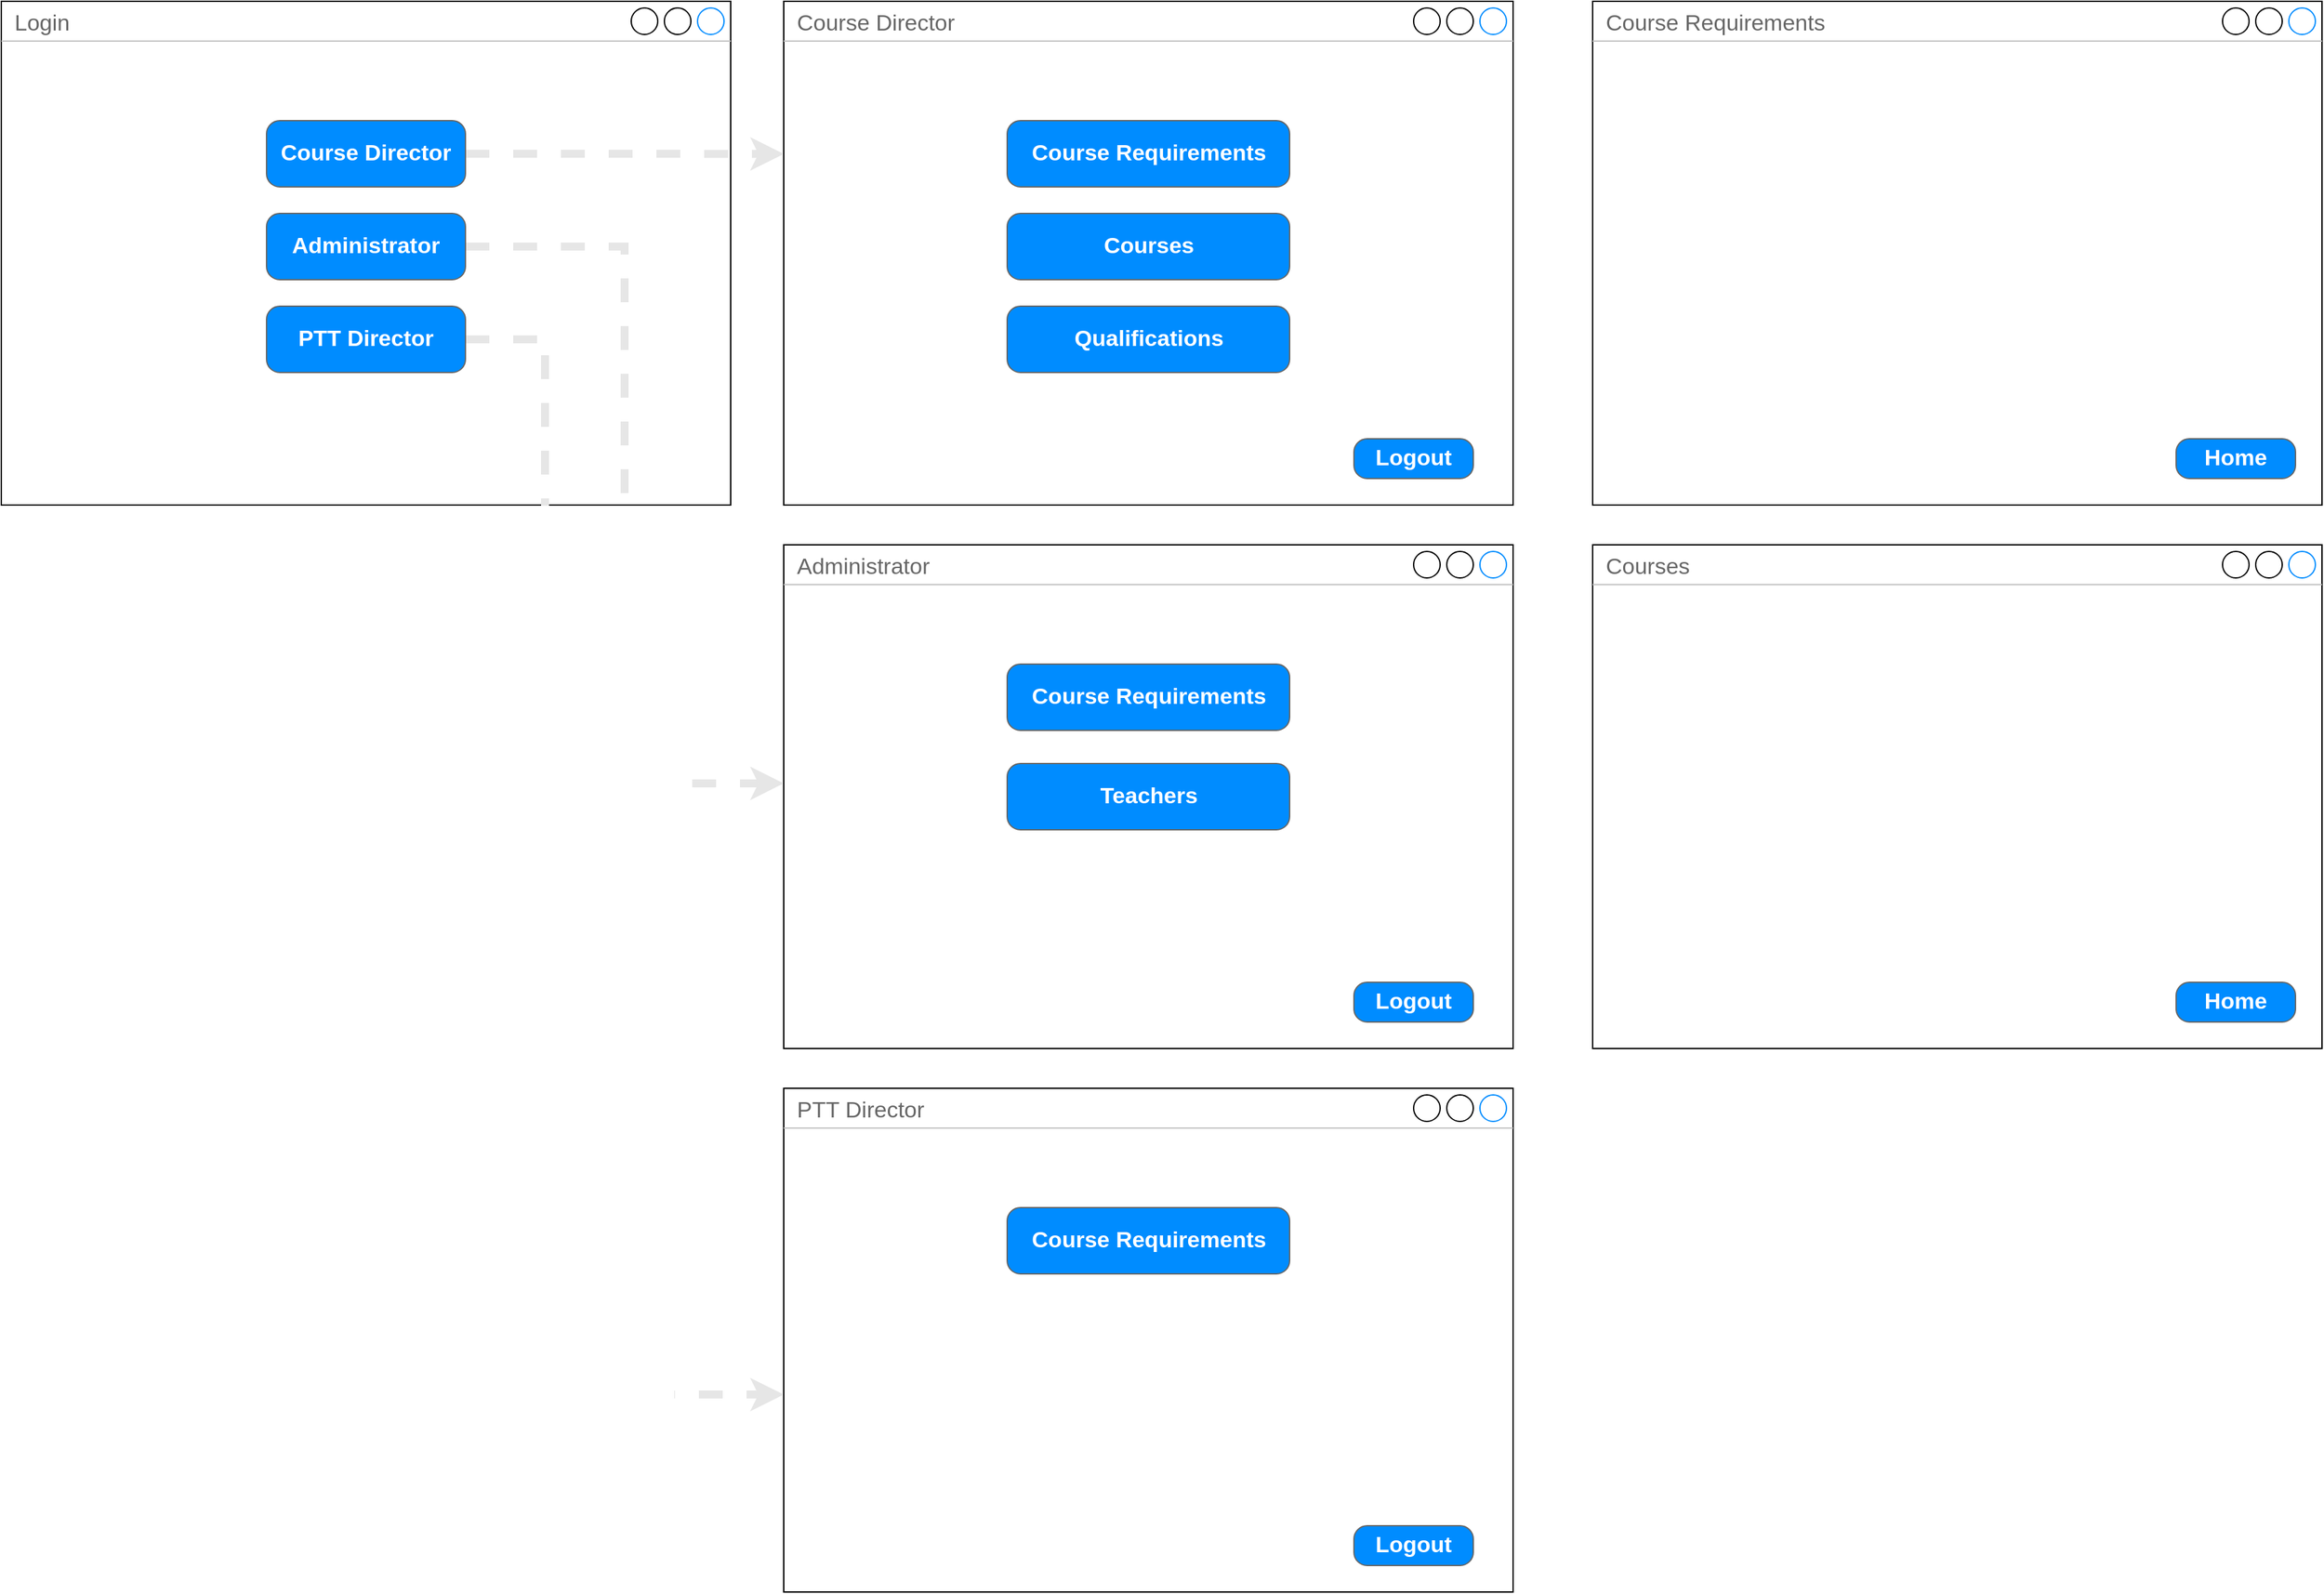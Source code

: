 <mxfile version="12.7.1" type="github">
  <diagram id="q0DXG7_D4mCsrT8UMNSQ" name="Page-1">
    <mxGraphModel dx="1830" dy="1206" grid="1" gridSize="10" guides="1" tooltips="1" connect="1" arrows="1" fold="1" page="1" pageScale="1" pageWidth="827" pageHeight="1169" math="0" shadow="0">
      <root>
        <mxCell id="0" />
        <mxCell id="1" parent="0" />
        <mxCell id="L5prJ-QZaNP_GwUlff3l-1" value="Login" style="strokeWidth=1;shadow=0;dashed=0;align=center;html=1;shape=mxgraph.mockup.containers.window;align=left;verticalAlign=top;spacingLeft=8;strokeColor2=#008cff;strokeColor3=#c4c4c4;fontColor=#666666;mainText=;fontSize=17;labelBackgroundColor=none;" vertex="1" parent="1">
          <mxGeometry x="40" y="40" width="550" height="380" as="geometry" />
        </mxCell>
        <mxCell id="L5prJ-QZaNP_GwUlff3l-18" style="edgeStyle=orthogonalEdgeStyle;rounded=0;orthogonalLoop=1;jettySize=auto;html=1;entryX=0;entryY=0.303;entryDx=0;entryDy=0;entryPerimeter=0;strokeWidth=6;fillColor=#f5f5f5;strokeColor=#E6E6E6;dashed=1;" edge="1" parent="1" source="L5prJ-QZaNP_GwUlff3l-2" target="L5prJ-QZaNP_GwUlff3l-5">
          <mxGeometry relative="1" as="geometry" />
        </mxCell>
        <mxCell id="L5prJ-QZaNP_GwUlff3l-2" value="Course Director" style="strokeWidth=1;shadow=0;dashed=0;align=center;html=1;shape=mxgraph.mockup.buttons.button;strokeColor=#666666;fontColor=#ffffff;mainText=;buttonStyle=round;fontSize=17;fontStyle=1;fillColor=#008cff;whiteSpace=wrap;" vertex="1" parent="1">
          <mxGeometry x="240" y="130" width="150" height="50" as="geometry" />
        </mxCell>
        <mxCell id="L5prJ-QZaNP_GwUlff3l-19" style="edgeStyle=orthogonalEdgeStyle;rounded=0;orthogonalLoop=1;jettySize=auto;html=1;strokeWidth=6;fillColor=#f5f5f5;strokeColor=#E6E6E6;dashed=1;" edge="1" parent="1" source="L5prJ-QZaNP_GwUlff3l-3" target="L5prJ-QZaNP_GwUlff3l-11">
          <mxGeometry relative="1" as="geometry">
            <Array as="points">
              <mxPoint x="510" y="225" />
              <mxPoint x="510" y="630" />
            </Array>
          </mxGeometry>
        </mxCell>
        <mxCell id="L5prJ-QZaNP_GwUlff3l-3" value="Administrator" style="strokeWidth=1;shadow=0;dashed=0;align=center;html=1;shape=mxgraph.mockup.buttons.button;strokeColor=#666666;fontColor=#ffffff;mainText=;buttonStyle=round;fontSize=17;fontStyle=1;fillColor=#008cff;whiteSpace=wrap;" vertex="1" parent="1">
          <mxGeometry x="240" y="200" width="150" height="50" as="geometry" />
        </mxCell>
        <mxCell id="L5prJ-QZaNP_GwUlff3l-20" style="edgeStyle=orthogonalEdgeStyle;rounded=0;orthogonalLoop=1;jettySize=auto;html=1;entryX=0;entryY=0.608;entryDx=0;entryDy=0;entryPerimeter=0;strokeWidth=6;fillColor=#f5f5f5;strokeColor=#E6E6E6;dashed=1;" edge="1" parent="1" source="L5prJ-QZaNP_GwUlff3l-4" target="L5prJ-QZaNP_GwUlff3l-15">
          <mxGeometry relative="1" as="geometry">
            <Array as="points">
              <mxPoint x="450" y="295" />
              <mxPoint x="450" y="1091" />
            </Array>
          </mxGeometry>
        </mxCell>
        <mxCell id="L5prJ-QZaNP_GwUlff3l-4" value="PTT Director" style="strokeWidth=1;shadow=0;dashed=0;align=center;html=1;shape=mxgraph.mockup.buttons.button;strokeColor=#666666;fontColor=#ffffff;mainText=;buttonStyle=round;fontSize=17;fontStyle=1;fillColor=#008cff;whiteSpace=wrap;" vertex="1" parent="1">
          <mxGeometry x="240" y="270" width="150" height="50" as="geometry" />
        </mxCell>
        <mxCell id="L5prJ-QZaNP_GwUlff3l-5" value="Course Director" style="strokeWidth=1;shadow=0;dashed=0;align=center;html=1;shape=mxgraph.mockup.containers.window;align=left;verticalAlign=top;spacingLeft=8;strokeColor2=#008cff;strokeColor3=#c4c4c4;fontColor=#666666;mainText=;fontSize=17;labelBackgroundColor=none;" vertex="1" parent="1">
          <mxGeometry x="630" y="40" width="550" height="380" as="geometry" />
        </mxCell>
        <mxCell id="L5prJ-QZaNP_GwUlff3l-6" value="Course Requirements" style="strokeWidth=1;shadow=0;dashed=0;align=center;html=1;shape=mxgraph.mockup.buttons.button;strokeColor=#666666;fontColor=#ffffff;mainText=;buttonStyle=round;fontSize=17;fontStyle=1;fillColor=#008cff;whiteSpace=wrap;" vertex="1" parent="1">
          <mxGeometry x="798.5" y="130" width="213" height="50" as="geometry" />
        </mxCell>
        <mxCell id="L5prJ-QZaNP_GwUlff3l-9" value="Courses" style="strokeWidth=1;shadow=0;dashed=0;align=center;html=1;shape=mxgraph.mockup.buttons.button;strokeColor=#666666;fontColor=#ffffff;mainText=;buttonStyle=round;fontSize=17;fontStyle=1;fillColor=#008cff;whiteSpace=wrap;" vertex="1" parent="1">
          <mxGeometry x="798.5" y="200" width="213" height="50" as="geometry" />
        </mxCell>
        <mxCell id="L5prJ-QZaNP_GwUlff3l-10" value="Qualifications" style="strokeWidth=1;shadow=0;dashed=0;align=center;html=1;shape=mxgraph.mockup.buttons.button;strokeColor=#666666;fontColor=#ffffff;mainText=;buttonStyle=round;fontSize=17;fontStyle=1;fillColor=#008cff;whiteSpace=wrap;" vertex="1" parent="1">
          <mxGeometry x="798.5" y="270" width="213" height="50" as="geometry" />
        </mxCell>
        <mxCell id="L5prJ-QZaNP_GwUlff3l-11" value="Administrator" style="strokeWidth=1;shadow=0;dashed=0;align=center;html=1;shape=mxgraph.mockup.containers.window;align=left;verticalAlign=top;spacingLeft=8;strokeColor2=#008cff;strokeColor3=#c4c4c4;fontColor=#666666;mainText=;fontSize=17;labelBackgroundColor=none;" vertex="1" parent="1">
          <mxGeometry x="630" y="450" width="550" height="380" as="geometry" />
        </mxCell>
        <mxCell id="L5prJ-QZaNP_GwUlff3l-12" value="Course Requirements" style="strokeWidth=1;shadow=0;dashed=0;align=center;html=1;shape=mxgraph.mockup.buttons.button;strokeColor=#666666;fontColor=#ffffff;mainText=;buttonStyle=round;fontSize=17;fontStyle=1;fillColor=#008cff;whiteSpace=wrap;" vertex="1" parent="1">
          <mxGeometry x="798.5" y="540" width="213" height="50" as="geometry" />
        </mxCell>
        <mxCell id="L5prJ-QZaNP_GwUlff3l-14" value="Teachers" style="strokeWidth=1;shadow=0;dashed=0;align=center;html=1;shape=mxgraph.mockup.buttons.button;strokeColor=#666666;fontColor=#ffffff;mainText=;buttonStyle=round;fontSize=17;fontStyle=1;fillColor=#008cff;whiteSpace=wrap;" vertex="1" parent="1">
          <mxGeometry x="798.5" y="615" width="213" height="50" as="geometry" />
        </mxCell>
        <mxCell id="L5prJ-QZaNP_GwUlff3l-15" value="PTT Director" style="strokeWidth=1;shadow=0;dashed=0;align=center;html=1;shape=mxgraph.mockup.containers.window;align=left;verticalAlign=top;spacingLeft=8;strokeColor2=#008cff;strokeColor3=#c4c4c4;fontColor=#666666;mainText=;fontSize=17;labelBackgroundColor=none;" vertex="1" parent="1">
          <mxGeometry x="630" y="860" width="550" height="380" as="geometry" />
        </mxCell>
        <mxCell id="L5prJ-QZaNP_GwUlff3l-16" value="Course Requirements" style="strokeWidth=1;shadow=0;dashed=0;align=center;html=1;shape=mxgraph.mockup.buttons.button;strokeColor=#666666;fontColor=#ffffff;mainText=;buttonStyle=round;fontSize=17;fontStyle=1;fillColor=#008cff;whiteSpace=wrap;" vertex="1" parent="1">
          <mxGeometry x="798.5" y="950" width="213" height="50" as="geometry" />
        </mxCell>
        <mxCell id="L5prJ-QZaNP_GwUlff3l-21" value="Course Requirements" style="strokeWidth=1;shadow=0;dashed=0;align=center;html=1;shape=mxgraph.mockup.containers.window;align=left;verticalAlign=top;spacingLeft=8;strokeColor2=#008cff;strokeColor3=#c4c4c4;fontColor=#666666;mainText=;fontSize=17;labelBackgroundColor=none;" vertex="1" parent="1">
          <mxGeometry x="1240" y="40" width="550" height="380" as="geometry" />
        </mxCell>
        <mxCell id="L5prJ-QZaNP_GwUlff3l-25" value="Logout" style="strokeWidth=1;shadow=0;dashed=0;align=center;html=1;shape=mxgraph.mockup.buttons.button;strokeColor=#666666;fontColor=#ffffff;mainText=;buttonStyle=round;fontSize=17;fontStyle=1;fillColor=#008cff;whiteSpace=wrap;" vertex="1" parent="1">
          <mxGeometry x="1060" y="370" width="90" height="30" as="geometry" />
        </mxCell>
        <mxCell id="L5prJ-QZaNP_GwUlff3l-26" value="Logout" style="strokeWidth=1;shadow=0;dashed=0;align=center;html=1;shape=mxgraph.mockup.buttons.button;strokeColor=#666666;fontColor=#ffffff;mainText=;buttonStyle=round;fontSize=17;fontStyle=1;fillColor=#008cff;whiteSpace=wrap;" vertex="1" parent="1">
          <mxGeometry x="1060" y="780" width="90" height="30" as="geometry" />
        </mxCell>
        <mxCell id="L5prJ-QZaNP_GwUlff3l-27" value="Logout" style="strokeWidth=1;shadow=0;dashed=0;align=center;html=1;shape=mxgraph.mockup.buttons.button;strokeColor=#666666;fontColor=#ffffff;mainText=;buttonStyle=round;fontSize=17;fontStyle=1;fillColor=#008cff;whiteSpace=wrap;" vertex="1" parent="1">
          <mxGeometry x="1060" y="1190" width="90" height="30" as="geometry" />
        </mxCell>
        <mxCell id="L5prJ-QZaNP_GwUlff3l-28" value="Home" style="strokeWidth=1;shadow=0;dashed=0;align=center;html=1;shape=mxgraph.mockup.buttons.button;strokeColor=#666666;fontColor=#ffffff;mainText=;buttonStyle=round;fontSize=17;fontStyle=1;fillColor=#008cff;whiteSpace=wrap;" vertex="1" parent="1">
          <mxGeometry x="1680" y="370" width="90" height="30" as="geometry" />
        </mxCell>
        <mxCell id="L5prJ-QZaNP_GwUlff3l-29" value="Courses" style="strokeWidth=1;shadow=0;dashed=0;align=center;html=1;shape=mxgraph.mockup.containers.window;align=left;verticalAlign=top;spacingLeft=8;strokeColor2=#008cff;strokeColor3=#c4c4c4;fontColor=#666666;mainText=;fontSize=17;labelBackgroundColor=none;" vertex="1" parent="1">
          <mxGeometry x="1240" y="450" width="550" height="380" as="geometry" />
        </mxCell>
        <mxCell id="L5prJ-QZaNP_GwUlff3l-30" value="Home" style="strokeWidth=1;shadow=0;dashed=0;align=center;html=1;shape=mxgraph.mockup.buttons.button;strokeColor=#666666;fontColor=#ffffff;mainText=;buttonStyle=round;fontSize=17;fontStyle=1;fillColor=#008cff;whiteSpace=wrap;" vertex="1" parent="1">
          <mxGeometry x="1680" y="780" width="90" height="30" as="geometry" />
        </mxCell>
      </root>
    </mxGraphModel>
  </diagram>
</mxfile>
